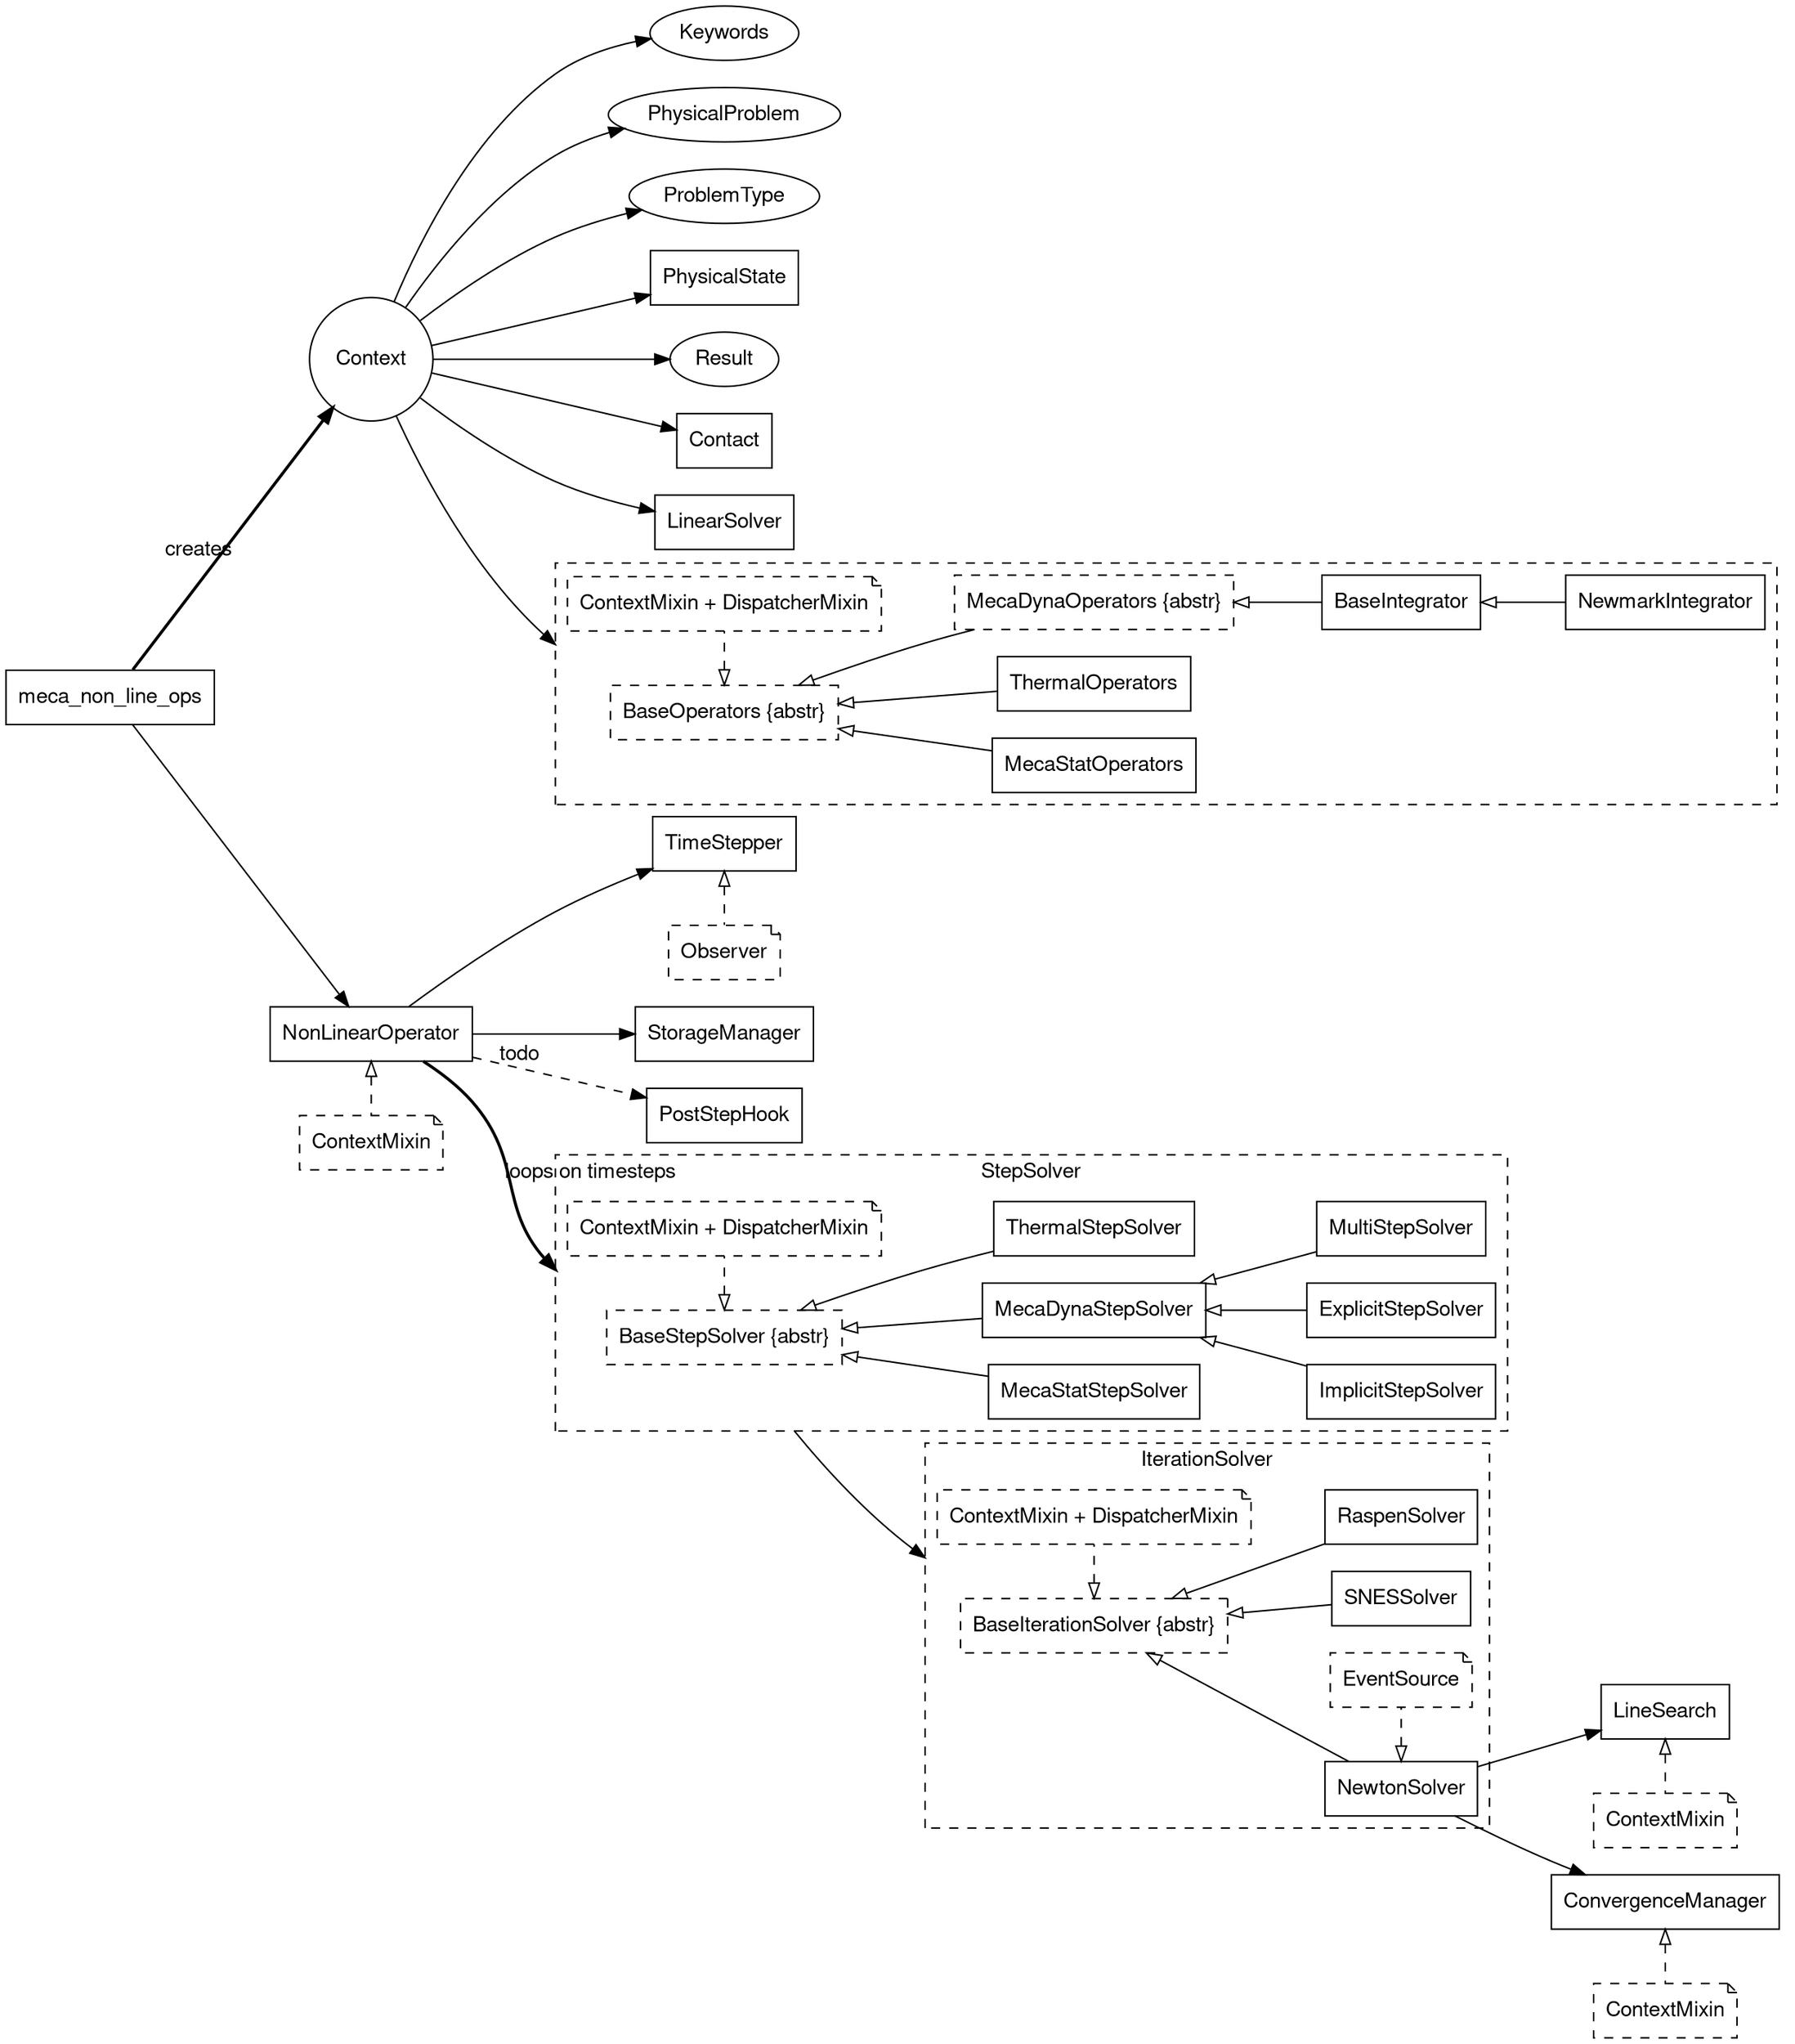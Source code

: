 digraph MNL {
    compound = "true";
    // global+several pointers: circle
    // mixin: note, dashed
    // abstract: ' {abstr}', dashed
    labelloc = "t";
    rankdir = "LR";
    fontname = "Helvetica,Arial,sans-serif";
    node [fontname = "Helvetica,Arial,sans-serif"; shape = "box";];
    edge [fontname = "Helvetica,Arial,sans-serif";];
    
    subgraph bases {
        keywords [label = "Keywords";shape = "ellipse";];
        problem [label = "PhysicalProblem";shape = "ellipse";];
        type [label = "ProblemType";shape = "ellipse";];
        state [label = "PhysicalState";];
        result [label = "Result";shape = "ellipse";];
        contact [label = "Contact";];
        linsolv [label = "LinearSolver";];
        context [label = "Context";shape = "circle";];
        
        context -> problem;
        context -> type;
        context -> keywords;
        context -> state;
        context -> result;
        context -> operators [lhead = cluster_operators;];
        context -> contact;
        context -> linsolv;
    }
    
    mnl [label = "meca_non_line_ops";];
    subgraph {
        rank = "same";
        nl_operator [label = "NonLinearOperator";];
        mixin_pb [label = "ContextMixin";style = "dashed";shape = "note";];
        nl_operator -> mixin_pb [dir = "back"; style = "dashed"; arrowtail = "empty";];
    }
    timestepper [label = "TimeStepper";];
    storage [label = "StorageManager";];
    hook [label = "PostStepHook";];
    
    observ [label = "Observer";style = "dashed";shape = "note";];
    
    subgraph cluster_operators {
        subgraph {
            rank = "same";
            operators [label = "BaseOperators {abstr}";style = "dashed";];
            mixin_oper [label = "ContextMixin + DispatcherMixin";style = "dashed";shape = "note";];
            operators -> mixin_oper [dir = "back"; style = "dashed"; arrowtail = "empty";];
        }
        style = "dashed";
        subgraph {
            rank = "same";
            statopers [label = "MecaStatOperators";];
            theropers [label = "ThermalOperators";];
            dynopers [label = "MecaDynaOperators {abstr}";style = "dashed";];
        }
        integr [label = BaseIntegrator;];
        newmark [label = NewmarkIntegrator;];
        
        // subclasses
        operators -> statopers [dir = "back"; arrowtail = "empty";];
        operators -> dynopers [dir = "back"; arrowtail = "empty";];
        operators -> theropers [dir = "back"; arrowtail = "empty";];
        
        dynopers -> integr [dir = "back"; arrowtail = "empty";];
        integr -> newmark [dir = "back"; arrowtail = "empty";];
    }
    
    subgraph cluster_stepsolv {
        label = "StepSolver";
        style = "dashed";
        subgraph {
            rank = "same";
            mecastat [label = "MecaStatStepSolver";];
            mecadyn [label = "MecaDynaStepSolver";];
            ther [label = "ThermalStepSolver";];
        }
        subgraph {
            rank = "same";
            stepsolv [label = "BaseStepSolver {abstr}";style = "dashed";];
            mixin_step [label = "ContextMixin + DispatcherMixin";style = "dashed";shape = "note";];
            stepsolv -> mixin_step [dir = "back"; style = "dashed"; arrowtail = "empty";];
        }
        // subclasses
        stepsolv -> mecastat [dir = "back"; arrowtail = "empty";];
        stepsolv -> mecadyn [dir = "back"; arrowtail = "empty";];
        stepsolv -> ther [dir = "back"; arrowtail = "empty";];
        
        implicit [label = "ImplicitStepSolver";];
        explicit [label = "ExplicitStepSolver";];
        multi [label = "MultiStepSolver";];
        
        // subclasses
        mecadyn -> implicit [dir = "back"; arrowtail = "empty";];
        mecadyn -> explicit [dir = "back"; arrowtail = "empty";];
        mecadyn -> multi [dir = "back"; arrowtail = "empty";];
    }
    
    subgraph cluster_iter_solv {
        label = IterationSolver;
        style = "dashed";
        subgraph {
            rank = "same";
            iter_solver [label = "BaseIterationSolver {abstr}";style = "dashed";];
            mixin_iter [label = "ContextMixin + DispatcherMixin";style = "dashed";shape = "note";];
            iter_solver -> mixin_iter [dir = "back"; style = "dashed"; arrowtail = "empty";];
        }
        // [style = invis]
        subgraph {
            rank = "same";
            newton [label = "NewtonSolver";];
            event [label = "EventSource";style = "dashed";shape = "note";];
            newton -> event [dir = "back"; style = "dashed"; arrowtail = "empty";];
        }
        snes [label = "SNESSolver";];
        raspen [label = "RaspenSolver";];
        
        iter_solver -> newton [dir = "back"; arrowtail = "empty";];
        iter_solver -> snes [dir = "back"; arrowtail = "empty";];
        iter_solver -> raspen [dir = "back"; arrowtail = "empty";];
    }
    
    mnl -> nl_operator;
    mnl -> context [xlabel = "creates"; style = "bold";];
    
    nl_operator -> timestepper;
    nl_operator -> storage;
    nl_operator -> stepsolv [xlabel = "loops on timesteps"; lhead = cluster_stepsolv; style = "bold";];
    nl_operator -> hook [label = "todo"; style = "dashed";];
    
    stepsolv -> iter_solver [ltail = cluster_stepsolv; lhead = cluster_iter_solv;];
    
    newton -> linesearch;
    newton -> conv_manager;
    
    subgraph {
        rank = "same";
        linesearch [label = "LineSearch";];
        mixin_line [label = "ContextMixin";style = "dashed";shape = "note";];
        linesearch -> mixin_line [dir = "back"; style = "dashed"; arrowtail = "empty";];
    }
    
    subgraph {
        rank = "same";
        conv_manager [label = "ConvergenceManager";];
        mixin_conv [label = "ContextMixin";style = "dashed";shape = "note";];
        conv_manager -> mixin_conv [dir = "back"; style = "dashed"; arrowtail = "empty";];
    }
    
    subgraph {
        rank = "same";
        timestepper -> observ [dir = "back"; style = "dashed"; arrowtail = "empty";];
    }
    // placement
    // timestepper -> stepsolv [style = "invis";];
}

